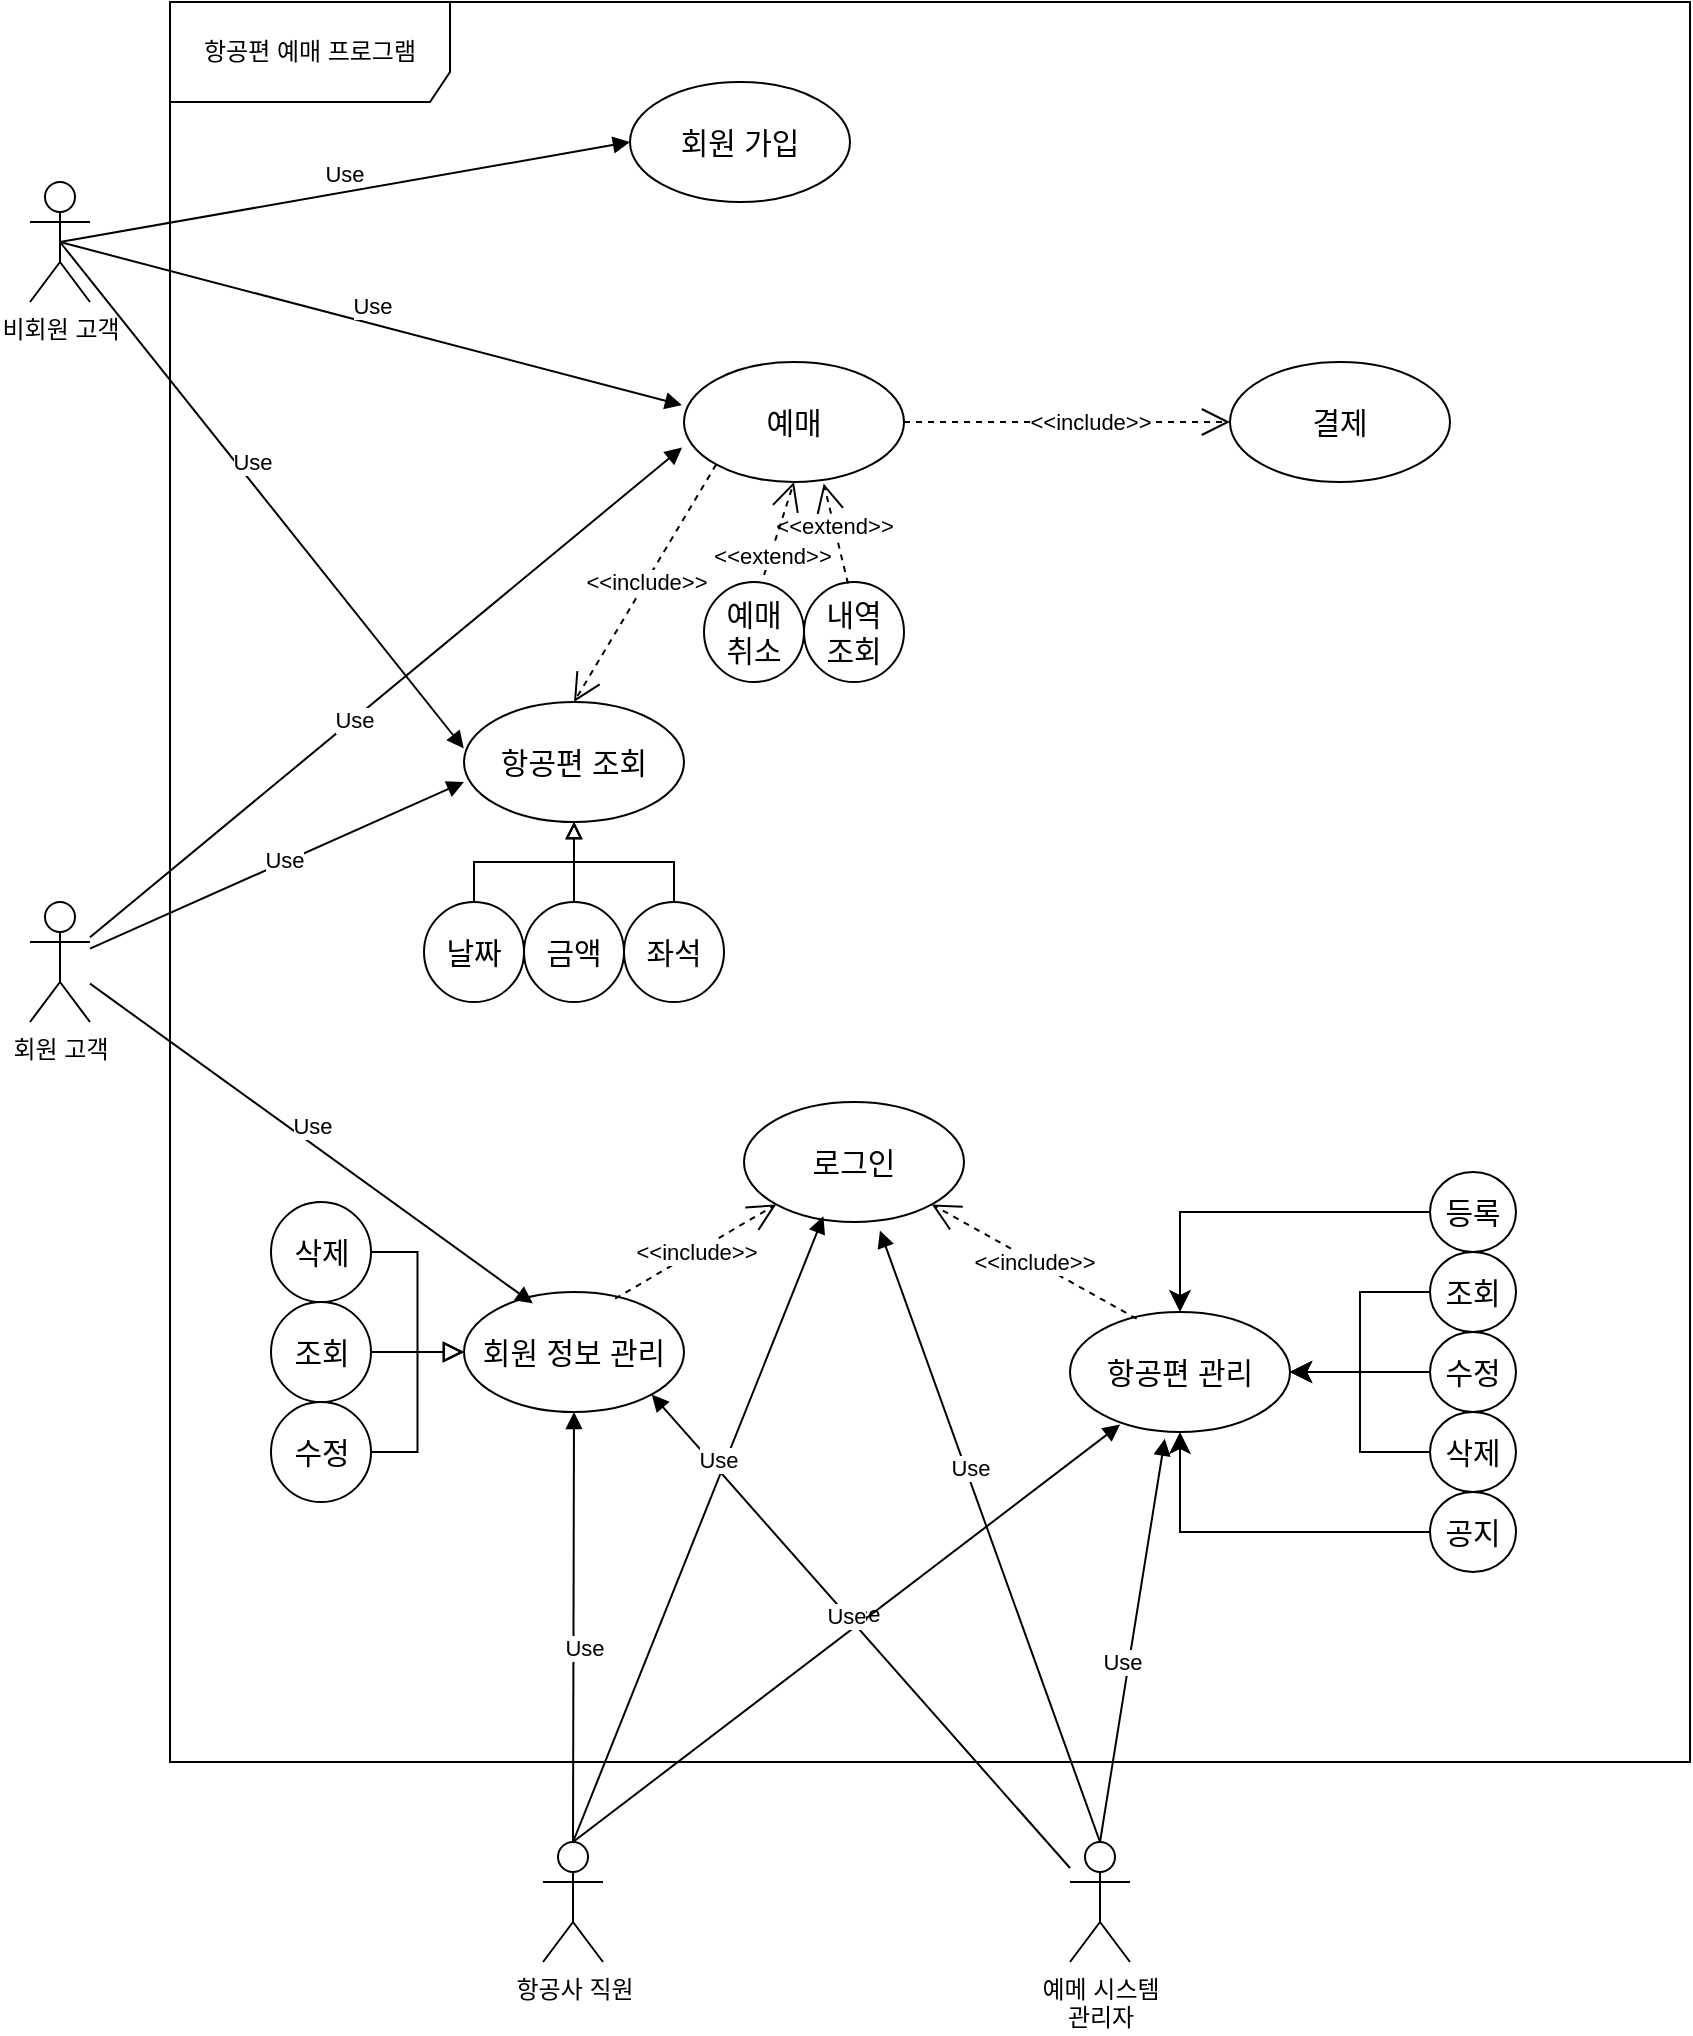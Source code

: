 <mxfile version="27.2.0" pages="3">
  <diagram name="항공편 유스케이스" id="F-iOnR9wTrfNHltmywjr">
    <mxGraphModel dx="886" dy="836" grid="1" gridSize="10" guides="1" tooltips="1" connect="1" arrows="1" fold="1" page="1" pageScale="1" pageWidth="827" pageHeight="1169" math="0" shadow="0">
      <root>
        <mxCell id="0" />
        <mxCell id="1" parent="0" />
        <mxCell id="TSQjfYuv1aGrW-zNHjgg-1" value="항공편 예매 프로그램" style="shape=umlFrame;whiteSpace=wrap;html=1;pointerEvents=0;width=140;height=50;" parent="1" vertex="1">
          <mxGeometry x="170" y="60" width="760" height="880" as="geometry" />
        </mxCell>
        <mxCell id="TSQjfYuv1aGrW-zNHjgg-2" value="회원 고객" style="shape=umlActor;verticalLabelPosition=bottom;verticalAlign=top;html=1;" parent="1" vertex="1">
          <mxGeometry x="100" y="510" width="30" height="60" as="geometry" />
        </mxCell>
        <mxCell id="TSQjfYuv1aGrW-zNHjgg-3" value="비회원 고객" style="shape=umlActor;verticalLabelPosition=bottom;verticalAlign=top;html=1;" parent="1" vertex="1">
          <mxGeometry x="100" y="150" width="30" height="60" as="geometry" />
        </mxCell>
        <mxCell id="TSQjfYuv1aGrW-zNHjgg-4" value="항공사 직원" style="shape=umlActor;verticalLabelPosition=bottom;verticalAlign=top;html=1;" parent="1" vertex="1">
          <mxGeometry x="356.5" y="980" width="30" height="60" as="geometry" />
        </mxCell>
        <mxCell id="6cgNrplr_nxFpIooKOQm-1" value="&lt;font style=&quot;font-size: 15px;&quot;&gt;항공편 조회&lt;/font&gt;" style="ellipse;whiteSpace=wrap;html=1;" parent="1" vertex="1">
          <mxGeometry x="317" y="410" width="110" height="60" as="geometry" />
        </mxCell>
        <mxCell id="hqrXyIfxQqy9Dc4IhXDP-2" value="Use" style="html=1;verticalAlign=bottom;endArrow=block;curved=0;rounded=0;entryX=0;entryY=0.667;entryDx=0;entryDy=0;entryPerimeter=0;" parent="1" source="TSQjfYuv1aGrW-zNHjgg-2" target="6cgNrplr_nxFpIooKOQm-1" edge="1">
          <mxGeometry x="0.009" y="-7" width="80" relative="1" as="geometry">
            <mxPoint x="250" y="250" as="sourcePoint" />
            <mxPoint x="330" y="250" as="targetPoint" />
            <mxPoint as="offset" />
          </mxGeometry>
        </mxCell>
        <mxCell id="hqrXyIfxQqy9Dc4IhXDP-3" value="Use" style="html=1;verticalAlign=bottom;endArrow=block;curved=0;rounded=0;entryX=-0.001;entryY=0.387;entryDx=0;entryDy=0;entryPerimeter=0;exitX=0.5;exitY=0.5;exitDx=0;exitDy=0;exitPerimeter=0;" parent="1" source="TSQjfYuv1aGrW-zNHjgg-3" target="6cgNrplr_nxFpIooKOQm-1" edge="1">
          <mxGeometry x="-0.057" y="1" width="80" relative="1" as="geometry">
            <mxPoint x="230" y="790" as="sourcePoint" />
            <mxPoint x="310" y="790" as="targetPoint" />
            <mxPoint as="offset" />
          </mxGeometry>
        </mxCell>
        <mxCell id="kEUF5NLoNqo9Wf50HFYm-1" value="&lt;font style=&quot;font-size: 15px;&quot;&gt;항공편 관리&lt;/font&gt;" style="ellipse;whiteSpace=wrap;html=1;" parent="1" vertex="1">
          <mxGeometry x="620" y="715" width="110" height="60" as="geometry" />
        </mxCell>
        <mxCell id="rdrKtdxc_WOqeBZt2CSr-1" value="&lt;font style=&quot;font-size: 15px;&quot;&gt;로그인&lt;/font&gt;" style="ellipse;whiteSpace=wrap;html=1;" parent="1" vertex="1">
          <mxGeometry x="457" y="610" width="110" height="60" as="geometry" />
        </mxCell>
        <mxCell id="i2SYmDAjl8VnEC_r3fuZ-29" value="" style="edgeStyle=orthogonalEdgeStyle;rounded=0;orthogonalLoop=1;jettySize=auto;html=1;fontSize=12;startSize=8;endSize=8;" edge="1" parent="1" source="f_vkENXSJxDrFPUfgNhy-5" target="kEUF5NLoNqo9Wf50HFYm-1">
          <mxGeometry relative="1" as="geometry" />
        </mxCell>
        <mxCell id="f_vkENXSJxDrFPUfgNhy-5" value="&lt;span style=&quot;font-size: 15px;&quot;&gt;수정&lt;/span&gt;" style="ellipse;whiteSpace=wrap;html=1;" parent="1" vertex="1">
          <mxGeometry x="800" y="725" width="43" height="40" as="geometry" />
        </mxCell>
        <mxCell id="f_vkENXSJxDrFPUfgNhy-6" value="&lt;font style=&quot;font-size: 15px;&quot;&gt;예매&lt;/font&gt;" style="ellipse;whiteSpace=wrap;html=1;" parent="1" vertex="1">
          <mxGeometry x="427" y="240" width="110" height="60" as="geometry" />
        </mxCell>
        <mxCell id="f_vkENXSJxDrFPUfgNhy-17" value="예메 시스템&lt;br&gt;&lt;div&gt;관리자&lt;/div&gt;" style="shape=umlActor;verticalLabelPosition=bottom;verticalAlign=top;html=1;" parent="1" vertex="1">
          <mxGeometry x="620" y="980" width="30" height="60" as="geometry" />
        </mxCell>
        <mxCell id="i2SYmDAjl8VnEC_r3fuZ-30" value="" style="edgeStyle=orthogonalEdgeStyle;rounded=0;orthogonalLoop=1;jettySize=auto;html=1;fontSize=12;startSize=8;endSize=8;" edge="1" parent="1" source="f_vkENXSJxDrFPUfgNhy-27" target="kEUF5NLoNqo9Wf50HFYm-1">
          <mxGeometry relative="1" as="geometry" />
        </mxCell>
        <mxCell id="f_vkENXSJxDrFPUfgNhy-27" value="&lt;span style=&quot;font-size: 15px;&quot;&gt;조회&lt;/span&gt;" style="ellipse;whiteSpace=wrap;html=1;" parent="1" vertex="1">
          <mxGeometry x="800" y="685" width="43" height="40" as="geometry" />
        </mxCell>
        <mxCell id="i2SYmDAjl8VnEC_r3fuZ-28" value="" style="edgeStyle=orthogonalEdgeStyle;rounded=0;orthogonalLoop=1;jettySize=auto;html=1;fontSize=12;startSize=8;endSize=8;endArrow=block;endFill=0;" edge="1" parent="1" source="f_vkENXSJxDrFPUfgNhy-28" target="ruYIe8Tzf7pR5JNdtWy6-17">
          <mxGeometry relative="1" as="geometry" />
        </mxCell>
        <mxCell id="f_vkENXSJxDrFPUfgNhy-28" value="&lt;font style=&quot;font-size: 15px;&quot;&gt;수정&lt;/font&gt;" style="ellipse;whiteSpace=wrap;html=1;" parent="1" vertex="1">
          <mxGeometry x="220.5" y="760" width="50" height="50" as="geometry" />
        </mxCell>
        <mxCell id="i2SYmDAjl8VnEC_r3fuZ-27" value="" style="edgeStyle=orthogonalEdgeStyle;rounded=0;orthogonalLoop=1;jettySize=auto;html=1;fontSize=12;startSize=8;endSize=8;endArrow=block;endFill=0;" edge="1" parent="1" source="f_vkENXSJxDrFPUfgNhy-29" target="ruYIe8Tzf7pR5JNdtWy6-17">
          <mxGeometry relative="1" as="geometry" />
        </mxCell>
        <mxCell id="f_vkENXSJxDrFPUfgNhy-29" value="&lt;font style=&quot;font-size: 15px;&quot;&gt;조회&lt;/font&gt;" style="ellipse;whiteSpace=wrap;html=1;" parent="1" vertex="1">
          <mxGeometry x="220.5" y="710" width="50" height="50" as="geometry" />
        </mxCell>
        <mxCell id="BkTQVnEG5esFC4FTC9d9-1" value="&amp;lt;&amp;lt;include&amp;gt;&amp;gt;" style="endArrow=open;endSize=12;dashed=1;html=1;rounded=0;entryX=0.5;entryY=0;entryDx=0;entryDy=0;exitX=0;exitY=1;exitDx=0;exitDy=0;" parent="1" source="f_vkENXSJxDrFPUfgNhy-6" target="6cgNrplr_nxFpIooKOQm-1" edge="1">
          <mxGeometry width="160" relative="1" as="geometry">
            <mxPoint x="612.97" y="482.76" as="sourcePoint" />
            <mxPoint x="520" y="370" as="targetPoint" />
          </mxGeometry>
        </mxCell>
        <mxCell id="i2SYmDAjl8VnEC_r3fuZ-31" value="" style="edgeStyle=orthogonalEdgeStyle;rounded=0;orthogonalLoop=1;jettySize=auto;html=1;fontSize=12;startSize=8;endSize=8;" edge="1" parent="1" source="CX9npY8HCWIVIqSdf7cb-3" target="kEUF5NLoNqo9Wf50HFYm-1">
          <mxGeometry relative="1" as="geometry" />
        </mxCell>
        <mxCell id="CX9npY8HCWIVIqSdf7cb-3" value="&lt;font style=&quot;font-size: 15px;&quot;&gt;삭제&lt;/font&gt;" style="ellipse;whiteSpace=wrap;html=1;" parent="1" vertex="1">
          <mxGeometry x="800" y="765" width="43" height="40" as="geometry" />
        </mxCell>
        <mxCell id="ieyxKyj2bHBuOMta55cH-2" value="&lt;font style=&quot;font-size: 15px;&quot;&gt;결제&lt;/font&gt;" style="ellipse;whiteSpace=wrap;html=1;" parent="1" vertex="1">
          <mxGeometry x="700" y="240" width="110" height="60" as="geometry" />
        </mxCell>
        <mxCell id="ruYIe8Tzf7pR5JNdtWy6-1" value="Use" style="html=1;verticalAlign=bottom;endArrow=block;curved=0;rounded=0;entryX=-0.009;entryY=0.36;entryDx=0;entryDy=0;exitX=0.5;exitY=0.5;exitDx=0;exitDy=0;exitPerimeter=0;entryPerimeter=0;" parent="1" source="TSQjfYuv1aGrW-zNHjgg-3" target="f_vkENXSJxDrFPUfgNhy-6" edge="1">
          <mxGeometry width="80" relative="1" as="geometry">
            <mxPoint x="150" y="600" as="sourcePoint" />
            <mxPoint x="500" y="603" as="targetPoint" />
          </mxGeometry>
        </mxCell>
        <mxCell id="ruYIe8Tzf7pR5JNdtWy6-2" value="Use" style="html=1;verticalAlign=bottom;endArrow=block;curved=0;rounded=0;entryX=-0.009;entryY=0.713;entryDx=0;entryDy=0;entryPerimeter=0;" parent="1" source="TSQjfYuv1aGrW-zNHjgg-2" target="f_vkENXSJxDrFPUfgNhy-6" edge="1">
          <mxGeometry x="-0.14" y="-7" width="80" relative="1" as="geometry">
            <mxPoint x="340" y="700" as="sourcePoint" />
            <mxPoint x="690" y="703" as="targetPoint" />
            <mxPoint as="offset" />
          </mxGeometry>
        </mxCell>
        <mxCell id="ruYIe8Tzf7pR5JNdtWy6-6" value="&amp;lt;&amp;lt;include&amp;gt;&amp;gt;" style="endArrow=open;endSize=12;dashed=1;html=1;rounded=0;exitX=1;exitY=0.5;exitDx=0;exitDy=0;entryX=0;entryY=0.5;entryDx=0;entryDy=0;" parent="1" source="f_vkENXSJxDrFPUfgNhy-6" target="ieyxKyj2bHBuOMta55cH-2" edge="1">
          <mxGeometry x="0.141" width="160" relative="1" as="geometry">
            <mxPoint x="490" y="360" as="sourcePoint" />
            <mxPoint x="650" y="360" as="targetPoint" />
            <mxPoint as="offset" />
          </mxGeometry>
        </mxCell>
        <mxCell id="ruYIe8Tzf7pR5JNdtWy6-8" value="&amp;lt;&amp;lt;include&amp;gt;&amp;gt;" style="endArrow=open;endSize=12;dashed=1;html=1;rounded=0;entryX=1;entryY=1;entryDx=0;entryDy=0;exitX=0.303;exitY=0.056;exitDx=0;exitDy=0;exitPerimeter=0;" parent="1" source="kEUF5NLoNqo9Wf50HFYm-1" target="rdrKtdxc_WOqeBZt2CSr-1" edge="1">
          <mxGeometry width="160" relative="1" as="geometry">
            <mxPoint x="1100" y="355" as="sourcePoint" />
            <mxPoint x="787" y="80" as="targetPoint" />
          </mxGeometry>
        </mxCell>
        <mxCell id="ruYIe8Tzf7pR5JNdtWy6-17" value="&lt;font style=&quot;font-size: 15px;&quot;&gt;회원 정보 관리&lt;/font&gt;" style="ellipse;whiteSpace=wrap;html=1;" parent="1" vertex="1">
          <mxGeometry x="317" y="705" width="110" height="60" as="geometry" />
        </mxCell>
        <mxCell id="ruYIe8Tzf7pR5JNdtWy6-21" value="Use" style="html=1;verticalAlign=bottom;endArrow=block;curved=0;rounded=0;entryX=1;entryY=1;entryDx=0;entryDy=0;" parent="1" source="f_vkENXSJxDrFPUfgNhy-17" target="ruYIe8Tzf7pR5JNdtWy6-17" edge="1">
          <mxGeometry width="80" relative="1" as="geometry">
            <mxPoint x="510" y="10" as="sourcePoint" />
            <mxPoint x="593" y="361" as="targetPoint" />
          </mxGeometry>
        </mxCell>
        <mxCell id="ruYIe8Tzf7pR5JNdtWy6-23" value="Use" style="html=1;verticalAlign=bottom;endArrow=block;curved=0;rounded=0;entryX=0.431;entryY=1.056;entryDx=0;entryDy=0;exitX=0.5;exitY=0;exitDx=0;exitDy=0;exitPerimeter=0;entryPerimeter=0;" parent="1" source="f_vkENXSJxDrFPUfgNhy-17" target="kEUF5NLoNqo9Wf50HFYm-1" edge="1">
          <mxGeometry x="-0.198" y="2" width="80" relative="1" as="geometry">
            <mxPoint x="550" y="1110" as="sourcePoint" />
            <mxPoint x="734" y="260" as="targetPoint" />
            <mxPoint as="offset" />
          </mxGeometry>
        </mxCell>
        <mxCell id="62AC3sOkVzKb7w2haCht-1" value="Use" style="html=1;verticalAlign=bottom;endArrow=block;curved=0;rounded=0;exitX=0.5;exitY=0;exitDx=0;exitDy=0;exitPerimeter=0;entryX=0.228;entryY=0.938;entryDx=0;entryDy=0;entryPerimeter=0;" parent="1" source="TSQjfYuv1aGrW-zNHjgg-4" target="kEUF5NLoNqo9Wf50HFYm-1" edge="1">
          <mxGeometry width="80" relative="1" as="geometry">
            <mxPoint x="370" y="1010" as="sourcePoint" />
            <mxPoint x="480" y="790" as="targetPoint" />
          </mxGeometry>
        </mxCell>
        <mxCell id="62AC3sOkVzKb7w2haCht-2" value="Use" style="html=1;verticalAlign=bottom;endArrow=block;curved=0;rounded=0;entryX=0.5;entryY=1;entryDx=0;entryDy=0;exitX=0.5;exitY=0;exitDx=0;exitDy=0;exitPerimeter=0;" parent="1" source="TSQjfYuv1aGrW-zNHjgg-4" target="ruYIe8Tzf7pR5JNdtWy6-17" edge="1">
          <mxGeometry x="-0.176" y="-5" width="80" relative="1" as="geometry">
            <mxPoint x="460" y="1000" as="sourcePoint" />
            <mxPoint x="468" y="830" as="targetPoint" />
            <mxPoint as="offset" />
          </mxGeometry>
        </mxCell>
        <mxCell id="A4skDKQk0iJGlFbUaFNy-2" value="&amp;lt;&amp;lt;include&amp;gt;&amp;gt;" style="endArrow=open;endSize=12;dashed=1;html=1;rounded=0;entryX=0;entryY=1;entryDx=0;entryDy=0;exitX=0.687;exitY=0.056;exitDx=0;exitDy=0;exitPerimeter=0;" parent="1" source="ruYIe8Tzf7pR5JNdtWy6-17" target="rdrKtdxc_WOqeBZt2CSr-1" edge="1">
          <mxGeometry width="160" relative="1" as="geometry">
            <mxPoint x="237" y="733" as="sourcePoint" />
            <mxPoint x="312" y="560" as="targetPoint" />
          </mxGeometry>
        </mxCell>
        <mxCell id="ndVR7vv91I0P037rJ_qT-1" value="&lt;font style=&quot;font-size: 15px;&quot;&gt;회원 가입&lt;/font&gt;" style="ellipse;whiteSpace=wrap;html=1;" parent="1" vertex="1">
          <mxGeometry x="400" y="100" width="110" height="60" as="geometry" />
        </mxCell>
        <mxCell id="ndVR7vv91I0P037rJ_qT-2" value="Use" style="html=1;verticalAlign=bottom;endArrow=block;curved=0;rounded=0;entryX=0;entryY=0.5;entryDx=0;entryDy=0;exitX=0.5;exitY=0.5;exitDx=0;exitDy=0;exitPerimeter=0;" parent="1" source="TSQjfYuv1aGrW-zNHjgg-3" target="ndVR7vv91I0P037rJ_qT-1" edge="1">
          <mxGeometry width="80" relative="1" as="geometry">
            <mxPoint x="200" y="140" as="sourcePoint" />
            <mxPoint x="484" y="142" as="targetPoint" />
          </mxGeometry>
        </mxCell>
        <mxCell id="ndVR7vv91I0P037rJ_qT-3" value="Use" style="html=1;verticalAlign=bottom;endArrow=block;curved=0;rounded=0;entryX=0.361;entryY=0.953;entryDx=0;entryDy=0;exitX=0.5;exitY=0;exitDx=0;exitDy=0;exitPerimeter=0;entryPerimeter=0;" parent="1" source="TSQjfYuv1aGrW-zNHjgg-4" target="rdrKtdxc_WOqeBZt2CSr-1" edge="1">
          <mxGeometry x="0.161" width="80" relative="1" as="geometry">
            <mxPoint x="280" y="682" as="sourcePoint" />
            <mxPoint x="480" y="580" as="targetPoint" />
            <mxPoint as="offset" />
          </mxGeometry>
        </mxCell>
        <mxCell id="ndVR7vv91I0P037rJ_qT-4" value="Use" style="html=1;verticalAlign=bottom;endArrow=block;curved=0;rounded=0;entryX=0.618;entryY=1.071;entryDx=0;entryDy=0;exitX=0.5;exitY=0;exitDx=0;exitDy=0;exitPerimeter=0;entryPerimeter=0;" parent="1" source="f_vkENXSJxDrFPUfgNhy-17" target="rdrKtdxc_WOqeBZt2CSr-1" edge="1">
          <mxGeometry x="0.163" y="1" width="80" relative="1" as="geometry">
            <mxPoint x="630" y="592" as="sourcePoint" />
            <mxPoint x="830" y="490" as="targetPoint" />
            <mxPoint y="-1" as="offset" />
          </mxGeometry>
        </mxCell>
        <mxCell id="ndVR7vv91I0P037rJ_qT-5" value="Use" style="html=1;verticalAlign=bottom;endArrow=block;curved=0;rounded=0;entryX=0.313;entryY=0.095;entryDx=0;entryDy=0;entryPerimeter=0;" parent="1" source="TSQjfYuv1aGrW-zNHjgg-2" target="ruYIe8Tzf7pR5JNdtWy6-17" edge="1">
          <mxGeometry width="80" relative="1" as="geometry">
            <mxPoint x="540" y="532" as="sourcePoint" />
            <mxPoint x="740" y="430" as="targetPoint" />
          </mxGeometry>
        </mxCell>
        <mxCell id="IMG8VG7qjcL3RkKcbaI--5" value="" style="edgeStyle=orthogonalEdgeStyle;rounded=0;orthogonalLoop=1;jettySize=auto;html=1;endArrow=block;endFill=0;" parent="1" source="IMG8VG7qjcL3RkKcbaI--1" target="6cgNrplr_nxFpIooKOQm-1" edge="1">
          <mxGeometry relative="1" as="geometry" />
        </mxCell>
        <mxCell id="IMG8VG7qjcL3RkKcbaI--1" value="&lt;span style=&quot;font-size: 15px;&quot;&gt;날짜&lt;/span&gt;" style="ellipse;whiteSpace=wrap;html=1;" parent="1" vertex="1">
          <mxGeometry x="297" y="510" width="50" height="50" as="geometry" />
        </mxCell>
        <mxCell id="IMG8VG7qjcL3RkKcbaI--4" value="" style="edgeStyle=orthogonalEdgeStyle;rounded=0;orthogonalLoop=1;jettySize=auto;html=1;endArrow=block;endFill=0;" parent="1" source="IMG8VG7qjcL3RkKcbaI--2" target="6cgNrplr_nxFpIooKOQm-1" edge="1">
          <mxGeometry relative="1" as="geometry" />
        </mxCell>
        <mxCell id="IMG8VG7qjcL3RkKcbaI--2" value="&lt;span style=&quot;font-size: 15px;&quot;&gt;금액&lt;/span&gt;" style="ellipse;whiteSpace=wrap;html=1;" parent="1" vertex="1">
          <mxGeometry x="347" y="510" width="50" height="50" as="geometry" />
        </mxCell>
        <mxCell id="IMG8VG7qjcL3RkKcbaI--6" value="" style="edgeStyle=orthogonalEdgeStyle;rounded=0;orthogonalLoop=1;jettySize=auto;html=1;endArrow=block;endFill=0;" parent="1" source="IMG8VG7qjcL3RkKcbaI--3" target="6cgNrplr_nxFpIooKOQm-1" edge="1">
          <mxGeometry relative="1" as="geometry" />
        </mxCell>
        <mxCell id="IMG8VG7qjcL3RkKcbaI--3" value="&lt;span style=&quot;font-size: 15px;&quot;&gt;좌석&lt;/span&gt;" style="ellipse;whiteSpace=wrap;html=1;" parent="1" vertex="1">
          <mxGeometry x="397" y="510" width="50" height="50" as="geometry" />
        </mxCell>
        <mxCell id="i2SYmDAjl8VnEC_r3fuZ-32" value="" style="edgeStyle=orthogonalEdgeStyle;rounded=0;orthogonalLoop=1;jettySize=auto;html=1;fontSize=12;startSize=8;endSize=8;" edge="1" parent="1" source="IMG8VG7qjcL3RkKcbaI--8" target="kEUF5NLoNqo9Wf50HFYm-1">
          <mxGeometry relative="1" as="geometry" />
        </mxCell>
        <mxCell id="IMG8VG7qjcL3RkKcbaI--8" value="&lt;span style=&quot;font-size: 15px;&quot;&gt;공지&lt;/span&gt;" style="ellipse;whiteSpace=wrap;html=1;" parent="1" vertex="1">
          <mxGeometry x="800" y="805" width="43" height="40" as="geometry" />
        </mxCell>
        <mxCell id="i2SYmDAjl8VnEC_r3fuZ-33" value="" style="edgeStyle=orthogonalEdgeStyle;rounded=0;orthogonalLoop=1;jettySize=auto;html=1;fontSize=12;startSize=8;endSize=8;" edge="1" parent="1" source="IMG8VG7qjcL3RkKcbaI--13" target="kEUF5NLoNqo9Wf50HFYm-1">
          <mxGeometry relative="1" as="geometry" />
        </mxCell>
        <mxCell id="IMG8VG7qjcL3RkKcbaI--13" value="&lt;span style=&quot;font-size: 15px;&quot;&gt;등록&lt;/span&gt;" style="ellipse;whiteSpace=wrap;html=1;" parent="1" vertex="1">
          <mxGeometry x="800" y="645" width="43" height="40" as="geometry" />
        </mxCell>
        <mxCell id="i2SYmDAjl8VnEC_r3fuZ-26" value="" style="edgeStyle=orthogonalEdgeStyle;rounded=0;orthogonalLoop=1;jettySize=auto;html=1;fontSize=12;startSize=8;endSize=8;endArrow=block;endFill=0;" edge="1" parent="1" source="IMG8VG7qjcL3RkKcbaI--16" target="ruYIe8Tzf7pR5JNdtWy6-17">
          <mxGeometry relative="1" as="geometry" />
        </mxCell>
        <mxCell id="IMG8VG7qjcL3RkKcbaI--16" value="&lt;font style=&quot;font-size: 15px;&quot;&gt;삭제&lt;/font&gt;" style="ellipse;whiteSpace=wrap;html=1;" parent="1" vertex="1">
          <mxGeometry x="220.5" y="660" width="50" height="50" as="geometry" />
        </mxCell>
        <mxCell id="_080sAZEA4Wv_sIMAP1x-1" value="&lt;span style=&quot;font-size: 15px;&quot;&gt;예매&lt;/span&gt;&lt;div&gt;&lt;span style=&quot;font-size: 15px;&quot;&gt;취소&lt;/span&gt;&lt;/div&gt;" style="ellipse;whiteSpace=wrap;html=1;" parent="1" vertex="1">
          <mxGeometry x="437" y="350" width="50" height="50" as="geometry" />
        </mxCell>
        <mxCell id="_080sAZEA4Wv_sIMAP1x-2" value="&lt;span style=&quot;font-size: 15px;&quot;&gt;내역&lt;br&gt;조회&lt;/span&gt;" style="ellipse;whiteSpace=wrap;html=1;" parent="1" vertex="1">
          <mxGeometry x="487" y="350" width="50" height="50" as="geometry" />
        </mxCell>
        <mxCell id="3DJbjTsWqMMQ0gSizQ_Y-1" value="&amp;lt;&amp;lt;extend&amp;gt;&amp;gt;" style="endArrow=open;endSize=12;dashed=1;html=1;rounded=0;exitX=0.44;exitY=0.016;exitDx=0;exitDy=0;exitPerimeter=0;entryX=0.635;entryY=1.012;entryDx=0;entryDy=0;entryPerimeter=0;" parent="1" source="_080sAZEA4Wv_sIMAP1x-2" target="f_vkENXSJxDrFPUfgNhy-6" edge="1">
          <mxGeometry x="0.141" width="160" relative="1" as="geometry">
            <mxPoint x="461.95" y="252.9" as="sourcePoint" />
            <mxPoint x="459" y="320" as="targetPoint" />
            <mxPoint as="offset" />
          </mxGeometry>
        </mxCell>
        <mxCell id="3DJbjTsWqMMQ0gSizQ_Y-2" value="&amp;lt;&amp;lt;extend&amp;gt;&amp;gt;" style="endArrow=open;endSize=12;dashed=1;html=1;rounded=0;entryX=0.5;entryY=1;entryDx=0;entryDy=0;" parent="1" target="f_vkENXSJxDrFPUfgNhy-6" edge="1">
          <mxGeometry x="-0.571" y="-1" width="160" relative="1" as="geometry">
            <mxPoint x="467.052" y="346.516" as="sourcePoint" />
            <mxPoint x="477.38" y="296.78" as="targetPoint" />
            <mxPoint as="offset" />
          </mxGeometry>
        </mxCell>
      </root>
    </mxGraphModel>
  </diagram>
  <diagram name="항공예매 요구사항 확인" id="eV113GIqN8mrdFr1oN39">
    <mxGraphModel dx="1266" dy="1194" grid="1" gridSize="10" guides="1" tooltips="1" connect="1" arrows="1" fold="1" page="1" pageScale="1" pageWidth="827" pageHeight="1169" math="0" shadow="0">
      <root>
        <mxCell id="0" />
        <mxCell id="1" parent="0" />
        <mxCell id="hTApx3QeaIhkRUZipJa1-1" value="" style="shape=card;whiteSpace=wrap;html=1;" parent="1" vertex="1">
          <mxGeometry x="70" y="150" width="1005" height="650" as="geometry" />
        </mxCell>
        <mxCell id="hTApx3QeaIhkRUZipJa1-2" value="&lt;div&gt;&lt;br&gt;&lt;/div&gt;" style="rounded=0;whiteSpace=wrap;html=1;" parent="1" vertex="1">
          <mxGeometry x="820" y="250" width="240" height="530" as="geometry" />
        </mxCell>
        <mxCell id="hTApx3QeaIhkRUZipJa1-3" value="" style="rounded=0;whiteSpace=wrap;html=1;" parent="1" vertex="1">
          <mxGeometry x="575" y="250" width="240" height="530" as="geometry" />
        </mxCell>
        <mxCell id="hTApx3QeaIhkRUZipJa1-4" value="" style="rounded=0;whiteSpace=wrap;html=1;" parent="1" vertex="1">
          <mxGeometry x="330" y="250" width="240" height="530" as="geometry" />
        </mxCell>
        <mxCell id="hTApx3QeaIhkRUZipJa1-5" value="&lt;div&gt;&lt;br&gt;&lt;/div&gt;" style="rounded=0;whiteSpace=wrap;html=1;" parent="1" vertex="1">
          <mxGeometry x="85" y="250" width="240" height="530" as="geometry" />
        </mxCell>
        <mxCell id="hTApx3QeaIhkRUZipJa1-6" value="인증 서비스" style="rounded=0;whiteSpace=wrap;html=1;fillColor=#e1d5e7;strokeColor=#9673a6;" parent="1" vertex="1">
          <mxGeometry x="85" y="250" width="240" height="30" as="geometry" />
        </mxCell>
        <mxCell id="hTApx3QeaIhkRUZipJa1-7" value="인증서비스" style="rounded=0;whiteSpace=wrap;html=1;fillColor=#e1d5e7;strokeColor=#9673a6;" parent="1" vertex="1">
          <mxGeometry x="330" y="250" width="240" height="30" as="geometry" />
        </mxCell>
        <mxCell id="hTApx3QeaIhkRUZipJa1-8" value="인증서비스" style="rounded=0;whiteSpace=wrap;html=1;fillColor=#e1d5e7;strokeColor=#9673a6;" parent="1" vertex="1">
          <mxGeometry x="575" y="250" width="240" height="30" as="geometry" />
        </mxCell>
        <mxCell id="hTApx3QeaIhkRUZipJa1-9" value="인증서비스" style="rounded=0;whiteSpace=wrap;html=1;fillColor=#e1d5e7;strokeColor=#9673a6;" parent="1" vertex="1">
          <mxGeometry x="820" y="250" width="240" height="30" as="geometry" />
        </mxCell>
        <mxCell id="hTApx3QeaIhkRUZipJa1-10" value="항공편 조회 서비스" style="rounded=0;whiteSpace=wrap;html=1;fillColor=#e1d5e7;strokeColor=#9673a6;" parent="1" vertex="1">
          <mxGeometry x="85" y="420" width="240" height="30" as="geometry" />
        </mxCell>
        <mxCell id="hTApx3QeaIhkRUZipJa1-11" value="항공편 조회 서비스" style="rounded=0;whiteSpace=wrap;html=1;fillColor=#e1d5e7;strokeColor=#9673a6;" parent="1" vertex="1">
          <mxGeometry x="330" y="420" width="240" height="30" as="geometry" />
        </mxCell>
        <mxCell id="hTApx3QeaIhkRUZipJa1-12" value="항공편 조회 서비스" style="rounded=0;whiteSpace=wrap;html=1;fillColor=#e1d5e7;strokeColor=#9673a6;" parent="1" vertex="1">
          <mxGeometry x="575" y="420" width="240" height="30" as="geometry" />
        </mxCell>
        <mxCell id="hTApx3QeaIhkRUZipJa1-13" value="항공편 조회 서비스" style="rounded=0;whiteSpace=wrap;html=1;fillColor=#e1d5e7;strokeColor=#9673a6;" parent="1" vertex="1">
          <mxGeometry x="820" y="420" width="240" height="30" as="geometry" />
        </mxCell>
        <mxCell id="hTApx3QeaIhkRUZipJa1-14" value="예매 서비스" style="rounded=0;whiteSpace=wrap;html=1;fillColor=#e1d5e7;strokeColor=#9673a6;" parent="1" vertex="1">
          <mxGeometry x="85" y="590" width="240" height="30" as="geometry" />
        </mxCell>
        <mxCell id="hTApx3QeaIhkRUZipJa1-15" value="예매 서비스" style="rounded=0;whiteSpace=wrap;html=1;fillColor=#e1d5e7;strokeColor=#9673a6;" parent="1" vertex="1">
          <mxGeometry x="330" y="590" width="240" height="30" as="geometry" />
        </mxCell>
        <mxCell id="hTApx3QeaIhkRUZipJa1-16" value="예매 서비스" style="rounded=0;whiteSpace=wrap;html=1;fillColor=#e1d5e7;strokeColor=#9673a6;" parent="1" vertex="1">
          <mxGeometry x="575" y="590" width="240" height="30" as="geometry" />
        </mxCell>
        <mxCell id="hTApx3QeaIhkRUZipJa1-17" value="예매 서비스" style="rounded=0;whiteSpace=wrap;html=1;fillColor=#e1d5e7;strokeColor=#9673a6;" parent="1" vertex="1">
          <mxGeometry x="820" y="590" width="240" height="30" as="geometry" />
        </mxCell>
        <mxCell id="hTApx3QeaIhkRUZipJa1-18" value="&lt;font style=&quot;font-size: 24px;&quot;&gt;항공편 예매 프로그램&lt;/font&gt;" style="text;html=1;align=center;verticalAlign=middle;resizable=0;points=[];autosize=1;strokeColor=none;fillColor=none;" parent="1" vertex="1">
          <mxGeometry x="85" y="160" width="240" height="40" as="geometry" />
        </mxCell>
        <mxCell id="hTApx3QeaIhkRUZipJa1-19" value="사서" style="text;html=1;align=center;verticalAlign=middle;resizable=0;points=[];autosize=1;strokeColor=none;fillColor=none;" parent="1" vertex="1">
          <mxGeometry x="335" y="208" width="50" height="30" as="geometry" />
        </mxCell>
        <mxCell id="hTApx3QeaIhkRUZipJa1-20" value="비회원" style="text;html=1;align=center;verticalAlign=middle;resizable=0;points=[];autosize=1;strokeColor=none;fillColor=none;" parent="1" vertex="1">
          <mxGeometry x="605" y="208" width="60" height="30" as="geometry" />
        </mxCell>
        <mxCell id="hTApx3QeaIhkRUZipJa1-21" value="회원" style="text;html=1;align=center;verticalAlign=middle;resizable=0;points=[];autosize=1;strokeColor=none;fillColor=none;" parent="1" vertex="1">
          <mxGeometry x="85" y="208" width="50" height="30" as="geometry" />
        </mxCell>
        <mxCell id="hTApx3QeaIhkRUZipJa1-22" value="관리자" style="text;html=1;align=center;verticalAlign=middle;resizable=0;points=[];autosize=1;strokeColor=none;fillColor=none;" parent="1" vertex="1">
          <mxGeometry x="885" y="208" width="60" height="30" as="geometry" />
        </mxCell>
        <mxCell id="hTApx3QeaIhkRUZipJa1-25" value="&lt;div&gt;&lt;br&gt;&lt;/div&gt;" style="text;html=1;align=left;verticalAlign=middle;resizable=0;points=[];autosize=1;strokeColor=none;fillColor=none;fontSize=10;" parent="1" vertex="1">
          <mxGeometry x="580" y="305" width="20" height="30" as="geometry" />
        </mxCell>
        <mxCell id="hTApx3QeaIhkRUZipJa1-26" value="&lt;div&gt;&lt;br&gt;&lt;/div&gt;" style="text;html=1;align=left;verticalAlign=middle;resizable=0;points=[];autosize=1;strokeColor=none;fillColor=none;fontSize=10;" parent="1" vertex="1">
          <mxGeometry x="335" y="330" width="20" height="30" as="geometry" />
        </mxCell>
        <mxCell id="hTApx3QeaIhkRUZipJa1-27" value="&lt;div&gt;&lt;br&gt;&lt;/div&gt;" style="text;html=1;align=left;verticalAlign=middle;resizable=0;points=[];autosize=1;strokeColor=none;fillColor=none;fontSize=10;" parent="1" vertex="1">
          <mxGeometry x="345" y="485" width="20" height="30" as="geometry" />
        </mxCell>
        <mxCell id="hTApx3QeaIhkRUZipJa1-28" value="&lt;div&gt;&lt;br&gt;&lt;/div&gt;" style="text;html=1;align=left;verticalAlign=middle;resizable=0;points=[];autosize=1;strokeColor=none;fillColor=none;fontSize=10;" parent="1" vertex="1">
          <mxGeometry x="585" y="480" width="20" height="30" as="geometry" />
        </mxCell>
        <mxCell id="hTApx3QeaIhkRUZipJa1-30" value="비회원" style="rounded=0;whiteSpace=wrap;html=1;fillColor=#dae8fc;strokeColor=#6c8ebf;" parent="1" vertex="1">
          <mxGeometry x="85" y="208" width="240" height="30" as="geometry" />
        </mxCell>
        <mxCell id="hTApx3QeaIhkRUZipJa1-31" value="회원" style="rounded=0;whiteSpace=wrap;html=1;fillColor=#dae8fc;strokeColor=#6c8ebf;" parent="1" vertex="1">
          <mxGeometry x="330" y="208" width="240" height="30" as="geometry" />
        </mxCell>
        <mxCell id="hTApx3QeaIhkRUZipJa1-32" value="관리자" style="rounded=0;whiteSpace=wrap;html=1;fillColor=#dae8fc;strokeColor=#6c8ebf;" parent="1" vertex="1">
          <mxGeometry x="820" y="208" width="240" height="30" as="geometry" />
        </mxCell>
        <mxCell id="hTApx3QeaIhkRUZipJa1-33" value="직원" style="rounded=0;whiteSpace=wrap;html=1;fillColor=#dae8fc;strokeColor=#6c8ebf;" parent="1" vertex="1">
          <mxGeometry x="575" y="208" width="240" height="30" as="geometry" />
        </mxCell>
        <mxCell id="hTApx3QeaIhkRUZipJa1-38" value="&lt;div&gt;&lt;br&gt;&lt;/div&gt;" style="text;html=1;align=left;verticalAlign=middle;resizable=0;points=[];autosize=1;strokeColor=none;fillColor=none;fontSize=10;" parent="1" vertex="1">
          <mxGeometry x="835" y="335" width="20" height="30" as="geometry" />
        </mxCell>
        <mxCell id="hTApx3QeaIhkRUZipJa1-39" value="&lt;div&gt;&lt;div&gt;&lt;br style=&quot;font-size: 10px; text-align: left;&quot;&gt;&lt;/div&gt;&lt;/div&gt;" style="text;html=1;align=center;verticalAlign=middle;resizable=0;points=[];autosize=1;strokeColor=none;fillColor=none;" parent="1" vertex="1">
          <mxGeometry x="925" y="490" width="20" height="30" as="geometry" />
        </mxCell>
        <mxCell id="w6JTWk-8RyiKcr2LF3_k-1" value="비회원은 회원가입 가능(Create)" style="text;html=1;align=center;verticalAlign=middle;resizable=0;points=[];autosize=1;strokeColor=none;fillColor=none;" parent="1" vertex="1">
          <mxGeometry x="110" y="320" width="180" height="30" as="geometry" />
        </mxCell>
        <mxCell id="w6JTWk-8RyiKcr2LF3_k-2" value="회원은 회원정보 조회 가능 (Read)&lt;div&gt;회원은 회원정보 수정 가능(Update)&lt;/div&gt;&lt;div&gt;회원은 회원정보 삭제가능(Delete)&lt;/div&gt;&lt;div&gt;&lt;br&gt;&lt;/div&gt;&lt;div&gt;회원은 로그인 가능(Process)&lt;/div&gt;&lt;div&gt;회원은 로그아웃 가능(Process)&lt;/div&gt;" style="text;html=1;align=center;verticalAlign=middle;resizable=0;points=[];autosize=1;strokeColor=none;fillColor=none;" parent="1" vertex="1">
          <mxGeometry x="350" y="295" width="200" height="100" as="geometry" />
        </mxCell>
        <mxCell id="w6JTWk-8RyiKcr2LF3_k-3" value="직원은 회원의 정보 조회 가능(Read)&lt;div&gt;직원은 회원의 정보 수정 가능(Update)&lt;/div&gt;&lt;div&gt;직원은 회원의 탈퇴 가능(Delete)&lt;/div&gt;&lt;div&gt;&lt;br&gt;&lt;/div&gt;&lt;div&gt;직원은 로그인 가능(Process)&lt;/div&gt;&lt;div&gt;직원은 로그아웃 가능(Process)&lt;/div&gt;" style="text;html=1;align=center;verticalAlign=middle;resizable=0;points=[];autosize=1;strokeColor=none;fillColor=none;" parent="1" vertex="1">
          <mxGeometry x="585" y="290" width="220" height="100" as="geometry" />
        </mxCell>
        <mxCell id="w6JTWk-8RyiKcr2LF3_k-4" value="관리자는 회원의 정보 조회 가능(Read)&lt;div&gt;관리자는 회원의 정보 수정 가능(Update)&lt;/div&gt;&lt;div&gt;관리자는 회원의 탈퇴 가능(Delete)&lt;/div&gt;&lt;div&gt;&lt;br&gt;&lt;/div&gt;&lt;div&gt;관리자는 로그인 가능(Process)&lt;/div&gt;&lt;div&gt;관리자는 로그아웃 가능(Process)&lt;/div&gt;" style="text;html=1;align=center;verticalAlign=middle;resizable=0;points=[];autosize=1;strokeColor=none;fillColor=none;" parent="1" vertex="1">
          <mxGeometry x="820" y="290" width="230" height="100" as="geometry" />
        </mxCell>
        <mxCell id="w6JTWk-8RyiKcr2LF3_k-5" value="&lt;div&gt;관리자는 항공편 등록 가능(Create)&lt;/div&gt;&lt;div&gt;관리자는 항공편 일정/가격 조회가능(Read)&lt;/div&gt;&lt;div&gt;관리자는 항공편 지연/결항시 공지 가능(Update)&lt;/div&gt;&lt;div&gt;관리자는 항공편 수정 가능(Update)&lt;/div&gt;&lt;div&gt;관리자는 항공편 삭제 가능(Delete)&lt;/div&gt;" style="text;html=1;align=center;verticalAlign=middle;resizable=0;points=[];autosize=1;strokeColor=none;fillColor=none;" parent="1" vertex="1">
          <mxGeometry x="810" y="470" width="260" height="90" as="geometry" />
        </mxCell>
        <mxCell id="w6JTWk-8RyiKcr2LF3_k-6" value="&lt;div&gt;&lt;span style=&quot;background-color: transparent; color: light-dark(rgb(0, 0, 0), rgb(255, 255, 255));&quot;&gt;관리자는 고객 / 전체 예매 내역 조회 가능(Read)&lt;/span&gt;&lt;/div&gt;&lt;div&gt;관리자는 고객의 항공편 수정 가능(Update)&lt;/div&gt;&lt;div&gt;관리자는 고객의 예매 취소 가능(Delete)&lt;/div&gt;" style="text;html=1;align=center;verticalAlign=middle;resizable=0;points=[];autosize=1;strokeColor=none;fillColor=none;" parent="1" vertex="1">
          <mxGeometry x="810" y="655" width="260" height="60" as="geometry" />
        </mxCell>
        <mxCell id="w6JTWk-8RyiKcr2LF3_k-7" value="&lt;div&gt;직원은 고객 / 전체 예매 내역 조회 가능(Read)&lt;/div&gt;&lt;div&gt;직원은 고객의 항공편 수정 가능(Update)&lt;/div&gt;&lt;div&gt;직원은 고객의 예매 취소 가능(Delete)&lt;/div&gt;" style="text;html=1;align=center;verticalAlign=middle;resizable=0;points=[];autosize=1;strokeColor=none;fillColor=none;" parent="1" vertex="1">
          <mxGeometry x="565" y="655" width="250" height="60" as="geometry" />
        </mxCell>
        <mxCell id="w6JTWk-8RyiKcr2LF3_k-8" value="&lt;div&gt;&lt;span style=&quot;background-color: transparent; color: light-dark(rgb(0, 0, 0), rgb(255, 255, 255));&quot;&gt;직원은 항공편 일정/가격 조회가능(Read)&lt;/span&gt;&lt;/div&gt;&lt;div&gt;직원은 항공편 지연/결항시 공지 가능(Update)&lt;/div&gt;" style="text;html=1;align=center;verticalAlign=middle;resizable=0;points=[];autosize=1;" parent="1" vertex="1">
          <mxGeometry x="570" y="495" width="250" height="40" as="geometry" />
        </mxCell>
        <mxCell id="w6JTWk-8RyiKcr2LF3_k-9" value="회원은 항공편 일정/가격 조회 가능(Read)" style="text;html=1;align=center;verticalAlign=middle;resizable=0;points=[];autosize=1;strokeColor=none;fillColor=none;" parent="1" vertex="1">
          <mxGeometry x="330" y="500" width="230" height="30" as="geometry" />
        </mxCell>
        <mxCell id="w6JTWk-8RyiKcr2LF3_k-10" value="회원은 항공편 예매 가능(Create)&lt;div&gt;회원은 예매 내역 조회 가능(Read)&lt;/div&gt;&lt;div&gt;회원은 예매 항공편 수정 가능(Update)&lt;/div&gt;&lt;div&gt;회원은 예매 취소 가능(Delete)&lt;/div&gt;" style="text;html=1;align=center;verticalAlign=middle;resizable=0;points=[];autosize=1;strokeColor=none;fillColor=none;" parent="1" vertex="1">
          <mxGeometry x="335" y="650" width="220" height="70" as="geometry" />
        </mxCell>
        <mxCell id="w6JTWk-8RyiKcr2LF3_k-11" value="비회원은 항공편 예매 가능(Create)&lt;div&gt;비회원은 예매 내역 조회 가능(Read)&lt;/div&gt;&lt;div&gt;비회원은 예매 항공편 수정 가능(Update)&lt;/div&gt;&lt;div&gt;비회원은 예매 취소 가능(Delete)&lt;/div&gt;" style="text;html=1;align=center;verticalAlign=middle;resizable=0;points=[];autosize=1;strokeColor=none;fillColor=none;" parent="1" vertex="1">
          <mxGeometry x="95" y="650" width="230" height="70" as="geometry" />
        </mxCell>
        <mxCell id="w6JTWk-8RyiKcr2LF3_k-12" value="비회원은 항공편 일정/가격 조회 가능(Read)" style="text;html=1;align=center;verticalAlign=middle;resizable=0;points=[];autosize=1;strokeColor=none;fillColor=none;" parent="1" vertex="1">
          <mxGeometry x="80" y="500" width="240" height="30" as="geometry" />
        </mxCell>
      </root>
    </mxGraphModel>
  </diagram>
  <diagram name="요구사항명세서" id="YKYi9-N37eoPCUhxExld">
    <mxGraphModel dx="1208" dy="836" grid="1" gridSize="10" guides="1" tooltips="1" connect="1" arrows="1" fold="1" page="1" pageScale="1" pageWidth="827" pageHeight="1169" math="0" shadow="0">
      <root>
        <mxCell id="0" />
        <mxCell id="1" parent="0" />
        <mxCell id="IjuKtVvtsaJKCJxj3eiM-1" value="&lt;div&gt;&amp;lt;&amp;lt;유스케이스 명세서&amp;gt;&amp;gt;&lt;/div&gt;유스케이스명 : 회원가입" style="shape=table;startSize=40;container=1;collapsible=1;childLayout=tableLayout;fixedRows=1;rowLines=0;fontStyle=1;align=center;resizeLast=1;html=1;" parent="1" vertex="1">
          <mxGeometry x="50" y="50" width="510" height="690" as="geometry" />
        </mxCell>
        <mxCell id="IjuKtVvtsaJKCJxj3eiM-2" value="" style="shape=tableRow;horizontal=0;startSize=0;swimlaneHead=0;swimlaneBody=0;fillColor=none;collapsible=0;dropTarget=0;points=[[0,0.5],[1,0.5]];portConstraint=eastwest;top=0;left=0;right=0;bottom=1;strokeColor=default;verticalAlign=middle;fontStyle=0" parent="IjuKtVvtsaJKCJxj3eiM-1" vertex="1">
          <mxGeometry y="40" width="510" height="30" as="geometry" />
        </mxCell>
        <mxCell id="IjuKtVvtsaJKCJxj3eiM-3" value="목표" style="shape=partialRectangle;connectable=0;fillColor=none;top=0;left=0;bottom=0;right=0;fontStyle=1;overflow=hidden;whiteSpace=wrap;html=1;" parent="IjuKtVvtsaJKCJxj3eiM-2" vertex="1">
          <mxGeometry width="60" height="30" as="geometry">
            <mxRectangle width="60" height="30" as="alternateBounds" />
          </mxGeometry>
        </mxCell>
        <mxCell id="IjuKtVvtsaJKCJxj3eiM-4" value="&lt;span style=&quot;font-weight: 400; text-wrap: nowrap;&quot;&gt;비회원이 회원가입을 할 수 있도록 시스템을 통해 회원가입 절차를 완료한다&lt;/span&gt;" style="shape=partialRectangle;connectable=0;fillColor=none;top=0;left=0;bottom=0;right=0;align=left;spacingLeft=6;fontStyle=1;overflow=hidden;whiteSpace=wrap;html=1;" parent="IjuKtVvtsaJKCJxj3eiM-2" vertex="1">
          <mxGeometry x="60" width="450" height="30" as="geometry">
            <mxRectangle width="450" height="30" as="alternateBounds" />
          </mxGeometry>
        </mxCell>
        <mxCell id="IjuKtVvtsaJKCJxj3eiM-5" value="" style="shape=tableRow;horizontal=0;startSize=0;swimlaneHead=0;swimlaneBody=0;fillColor=none;collapsible=0;dropTarget=0;points=[[0,0.5],[1,0.5]];portConstraint=eastwest;top=0;left=0;right=0;bottom=1;" parent="IjuKtVvtsaJKCJxj3eiM-1" vertex="1">
          <mxGeometry y="70" width="510" height="30" as="geometry" />
        </mxCell>
        <mxCell id="IjuKtVvtsaJKCJxj3eiM-6" value="엑터" style="shape=partialRectangle;connectable=0;fillColor=none;top=0;left=0;bottom=0;right=0;fontStyle=1;overflow=hidden;whiteSpace=wrap;html=1;" parent="IjuKtVvtsaJKCJxj3eiM-5" vertex="1">
          <mxGeometry width="60" height="30" as="geometry">
            <mxRectangle width="60" height="30" as="alternateBounds" />
          </mxGeometry>
        </mxCell>
        <mxCell id="IjuKtVvtsaJKCJxj3eiM-7" value="비회원" style="shape=partialRectangle;connectable=0;fillColor=none;top=0;left=0;bottom=0;right=0;align=left;spacingLeft=6;fontStyle=0;overflow=hidden;whiteSpace=wrap;html=1;" parent="IjuKtVvtsaJKCJxj3eiM-5" vertex="1">
          <mxGeometry x="60" width="450" height="30" as="geometry">
            <mxRectangle width="450" height="30" as="alternateBounds" />
          </mxGeometry>
        </mxCell>
        <mxCell id="IjuKtVvtsaJKCJxj3eiM-8" value="" style="shape=tableRow;horizontal=0;startSize=0;swimlaneHead=0;swimlaneBody=0;fillColor=none;collapsible=0;dropTarget=0;points=[[0,0.5],[1,0.5]];portConstraint=eastwest;top=0;left=0;right=0;bottom=1;" parent="IjuKtVvtsaJKCJxj3eiM-1" vertex="1">
          <mxGeometry y="100" width="510" height="30" as="geometry" />
        </mxCell>
        <mxCell id="IjuKtVvtsaJKCJxj3eiM-9" value="사전 조건" style="shape=partialRectangle;connectable=0;fillColor=none;top=0;left=0;bottom=0;right=0;fontStyle=1;overflow=hidden;whiteSpace=wrap;html=1;" parent="IjuKtVvtsaJKCJxj3eiM-8" vertex="1">
          <mxGeometry width="60" height="30" as="geometry">
            <mxRectangle width="60" height="30" as="alternateBounds" />
          </mxGeometry>
        </mxCell>
        <mxCell id="IjuKtVvtsaJKCJxj3eiM-10" value="메인페이지에서 회원가입 버튼을 클릭하여 회원가입 페이지로 이동한다" style="shape=partialRectangle;connectable=0;fillColor=none;top=0;left=0;bottom=0;right=0;align=left;spacingLeft=6;fontStyle=0;overflow=hidden;whiteSpace=wrap;html=1;" parent="IjuKtVvtsaJKCJxj3eiM-8" vertex="1">
          <mxGeometry x="60" width="450" height="30" as="geometry">
            <mxRectangle width="450" height="30" as="alternateBounds" />
          </mxGeometry>
        </mxCell>
        <mxCell id="IjuKtVvtsaJKCJxj3eiM-11" value="" style="shape=tableRow;horizontal=0;startSize=0;swimlaneHead=0;swimlaneBody=0;fillColor=none;collapsible=0;dropTarget=0;points=[[0,0.5],[1,0.5]];portConstraint=eastwest;top=0;left=0;right=0;bottom=1;" parent="IjuKtVvtsaJKCJxj3eiM-1" vertex="1">
          <mxGeometry y="130" width="510" height="30" as="geometry" />
        </mxCell>
        <mxCell id="IjuKtVvtsaJKCJxj3eiM-12" value="사후 처리" style="shape=partialRectangle;connectable=0;fillColor=none;top=0;left=0;bottom=0;right=0;fontStyle=1;overflow=hidden;whiteSpace=wrap;html=1;" parent="IjuKtVvtsaJKCJxj3eiM-11" vertex="1">
          <mxGeometry width="60" height="30" as="geometry">
            <mxRectangle width="60" height="30" as="alternateBounds" />
          </mxGeometry>
        </mxCell>
        <mxCell id="IjuKtVvtsaJKCJxj3eiM-13" value="회원 정상 가입 이후 로그인 페이지로 이동" style="shape=partialRectangle;connectable=0;fillColor=none;top=0;left=0;bottom=0;right=0;align=left;spacingLeft=6;fontStyle=0;overflow=hidden;whiteSpace=wrap;html=1;" parent="IjuKtVvtsaJKCJxj3eiM-11" vertex="1">
          <mxGeometry x="60" width="450" height="30" as="geometry">
            <mxRectangle width="450" height="30" as="alternateBounds" />
          </mxGeometry>
        </mxCell>
        <mxCell id="IjuKtVvtsaJKCJxj3eiM-14" value="" style="shape=tableRow;horizontal=0;startSize=0;swimlaneHead=0;swimlaneBody=0;fillColor=none;collapsible=0;dropTarget=0;points=[[0,0.5],[1,0.5]];portConstraint=eastwest;top=0;left=0;right=0;bottom=1;" parent="IjuKtVvtsaJKCJxj3eiM-1" vertex="1">
          <mxGeometry y="160" width="510" height="170" as="geometry" />
        </mxCell>
        <mxCell id="IjuKtVvtsaJKCJxj3eiM-15" value="기본흐름" style="shape=partialRectangle;connectable=0;fillColor=none;top=0;left=0;bottom=0;right=0;fontStyle=1;overflow=hidden;whiteSpace=wrap;html=1;" parent="IjuKtVvtsaJKCJxj3eiM-14" vertex="1">
          <mxGeometry width="60" height="170" as="geometry">
            <mxRectangle width="60" height="170" as="alternateBounds" />
          </mxGeometry>
        </mxCell>
        <mxCell id="IjuKtVvtsaJKCJxj3eiM-16" value="&lt;div style=&quot;text-wrap: nowrap;&quot;&gt;&lt;div&gt;1 비회원이 계정 입력란에 email 계정을 입력하고 인증 버튼을 클릭한다&lt;/div&gt;&lt;div&gt;2 시스템은 해당 계정으로 인증코드를 전송한다&lt;/div&gt;&lt;div&gt;3 시스템은 비회원이 보는 페이지에 인증코드 확인폼을 활성화 한다&lt;/div&gt;&lt;div&gt;4 비회원은 이메일 인증코드를 인증코드 확인폼에 입력한 뒤 인증확인 버튼을 클릭한다&lt;/div&gt;&lt;div&gt;5 시스템은 인증확인 처리를 한뒤 인증확인 메시지를 전달한다&lt;/div&gt;&lt;div&gt;6 비회원은&amp;nbsp; 이름/연락처/주소/를 입력하고 회원가입 버튼을 클릭한다&lt;/div&gt;&lt;div&gt;7 시스템은 회원가입 처리 이후 메시지를 전달한다&lt;/div&gt;&lt;div&gt;8 비회원이 메시지 확인 버튼을 클릭한다&lt;/div&gt;&lt;/div&gt;" style="shape=partialRectangle;connectable=0;fillColor=none;top=0;left=0;bottom=0;right=0;align=left;spacingLeft=6;fontStyle=0;overflow=hidden;whiteSpace=wrap;html=1;" parent="IjuKtVvtsaJKCJxj3eiM-14" vertex="1">
          <mxGeometry x="60" width="450" height="170" as="geometry">
            <mxRectangle width="450" height="170" as="alternateBounds" />
          </mxGeometry>
        </mxCell>
        <mxCell id="IjuKtVvtsaJKCJxj3eiM-17" value="" style="shape=tableRow;horizontal=0;startSize=0;swimlaneHead=0;swimlaneBody=0;fillColor=none;collapsible=0;dropTarget=0;points=[[0,0.5],[1,0.5]];portConstraint=eastwest;top=0;left=0;right=0;bottom=1;" parent="IjuKtVvtsaJKCJxj3eiM-1" vertex="1">
          <mxGeometry y="330" width="510" height="130" as="geometry" />
        </mxCell>
        <mxCell id="IjuKtVvtsaJKCJxj3eiM-18" value="대안흐름" style="shape=partialRectangle;connectable=0;fillColor=none;top=0;left=0;bottom=0;right=0;fontStyle=1;overflow=hidden;whiteSpace=wrap;html=1;" parent="IjuKtVvtsaJKCJxj3eiM-17" vertex="1">
          <mxGeometry width="60" height="130" as="geometry">
            <mxRectangle width="60" height="130" as="alternateBounds" />
          </mxGeometry>
        </mxCell>
        <mxCell id="IjuKtVvtsaJKCJxj3eiM-19" value="&lt;div&gt;취소 버튼를 입력하면 메인 화면으로 이동&lt;/div&gt;" style="shape=partialRectangle;connectable=0;fillColor=none;top=0;left=0;bottom=0;right=0;align=left;spacingLeft=6;fontStyle=0;overflow=hidden;whiteSpace=wrap;html=1;" parent="IjuKtVvtsaJKCJxj3eiM-17" vertex="1">
          <mxGeometry x="60" width="450" height="130" as="geometry">
            <mxRectangle width="450" height="130" as="alternateBounds" />
          </mxGeometry>
        </mxCell>
        <mxCell id="IjuKtVvtsaJKCJxj3eiM-20" value="" style="shape=tableRow;horizontal=0;startSize=0;swimlaneHead=0;swimlaneBody=0;fillColor=none;collapsible=0;dropTarget=0;points=[[0,0.5],[1,0.5]];portConstraint=eastwest;top=0;left=0;right=0;bottom=1;" parent="IjuKtVvtsaJKCJxj3eiM-1" vertex="1">
          <mxGeometry y="460" width="510" height="230" as="geometry" />
        </mxCell>
        <mxCell id="IjuKtVvtsaJKCJxj3eiM-21" value="예외흐름" style="shape=partialRectangle;connectable=0;fillColor=none;top=0;left=0;bottom=0;right=0;fontStyle=1;overflow=hidden;whiteSpace=wrap;html=1;" parent="IjuKtVvtsaJKCJxj3eiM-20" vertex="1">
          <mxGeometry width="60" height="230" as="geometry">
            <mxRectangle width="60" height="230" as="alternateBounds" />
          </mxGeometry>
        </mxCell>
        <mxCell id="IjuKtVvtsaJKCJxj3eiM-22" value="&lt;div style=&quot;text-wrap: nowrap;&quot;&gt;1a 동일한 계정이 있는경우&lt;/div&gt;&lt;div style=&quot;text-wrap: nowrap;&quot;&gt;&lt;span style=&quot;white-space-collapse: preserve;&quot;&gt;&#x9;&lt;/span&gt;시스템은 &#39;동일한 계정이 있습니다&#39; 라는 메시지를 비회원에게 전달&lt;br&gt;&lt;/div&gt;&lt;div style=&quot;text-wrap: nowrap;&quot;&gt;&lt;br&gt;&lt;/div&gt;&lt;div style=&quot;text-wrap: nowrap;&quot;&gt;1b 인증을 하지않고 회원가입을 하려는 경우&lt;/div&gt;&lt;div style=&quot;text-wrap: nowrap;&quot;&gt;&lt;span style=&quot;white-space-collapse: preserve;&quot;&gt;&#x9;&lt;/span&gt;시스템은 &#39;인증이 되지 않았습니다&#39; 라는 메시지를 비회원에게 전달&lt;br&gt;&lt;/div&gt;&lt;div style=&quot;text-wrap: nowrap;&quot;&gt;&lt;br&gt;&lt;/div&gt;&lt;div style=&quot;text-wrap: nowrap;&quot;&gt;1c 인증코드 입력 누락시&lt;br&gt;&lt;/div&gt;&lt;div style=&quot;text-wrap: nowrap;&quot;&gt;&lt;span style=&quot;white-space-collapse: preserve;&quot;&gt;&#x9;&lt;/span&gt;&#39;인증처리를 위한 code를 입력하세요&#39; 메시지를 비회원에게 전달&lt;br&gt;&lt;/div&gt;&lt;div style=&quot;text-wrap: nowrap;&quot;&gt;&lt;br&gt;&lt;/div&gt;&lt;div style=&quot;text-wrap: nowrap;&quot;&gt;&lt;span style=&quot;background-color: initial;&quot;&gt;1d email형식에 맞지 않는 주소 입력&lt;/span&gt;&lt;br&gt;&lt;/div&gt;&lt;div style=&quot;text-wrap: nowrap;&quot;&gt;&lt;span style=&quot;white-space-collapse: preserve;&quot;&gt;&#x9;&lt;/span&gt;&#39;올바른 이메일 형식을 입력하세요&#39; 라는 메시지를 비회원에게 전달&lt;/div&gt;" style="shape=partialRectangle;connectable=0;fillColor=none;top=0;left=0;bottom=0;right=0;align=left;spacingLeft=6;fontStyle=0;overflow=hidden;whiteSpace=wrap;html=1;" parent="IjuKtVvtsaJKCJxj3eiM-20" vertex="1">
          <mxGeometry x="60" width="450" height="230" as="geometry">
            <mxRectangle width="450" height="230" as="alternateBounds" />
          </mxGeometry>
        </mxCell>
      </root>
    </mxGraphModel>
  </diagram>
</mxfile>
